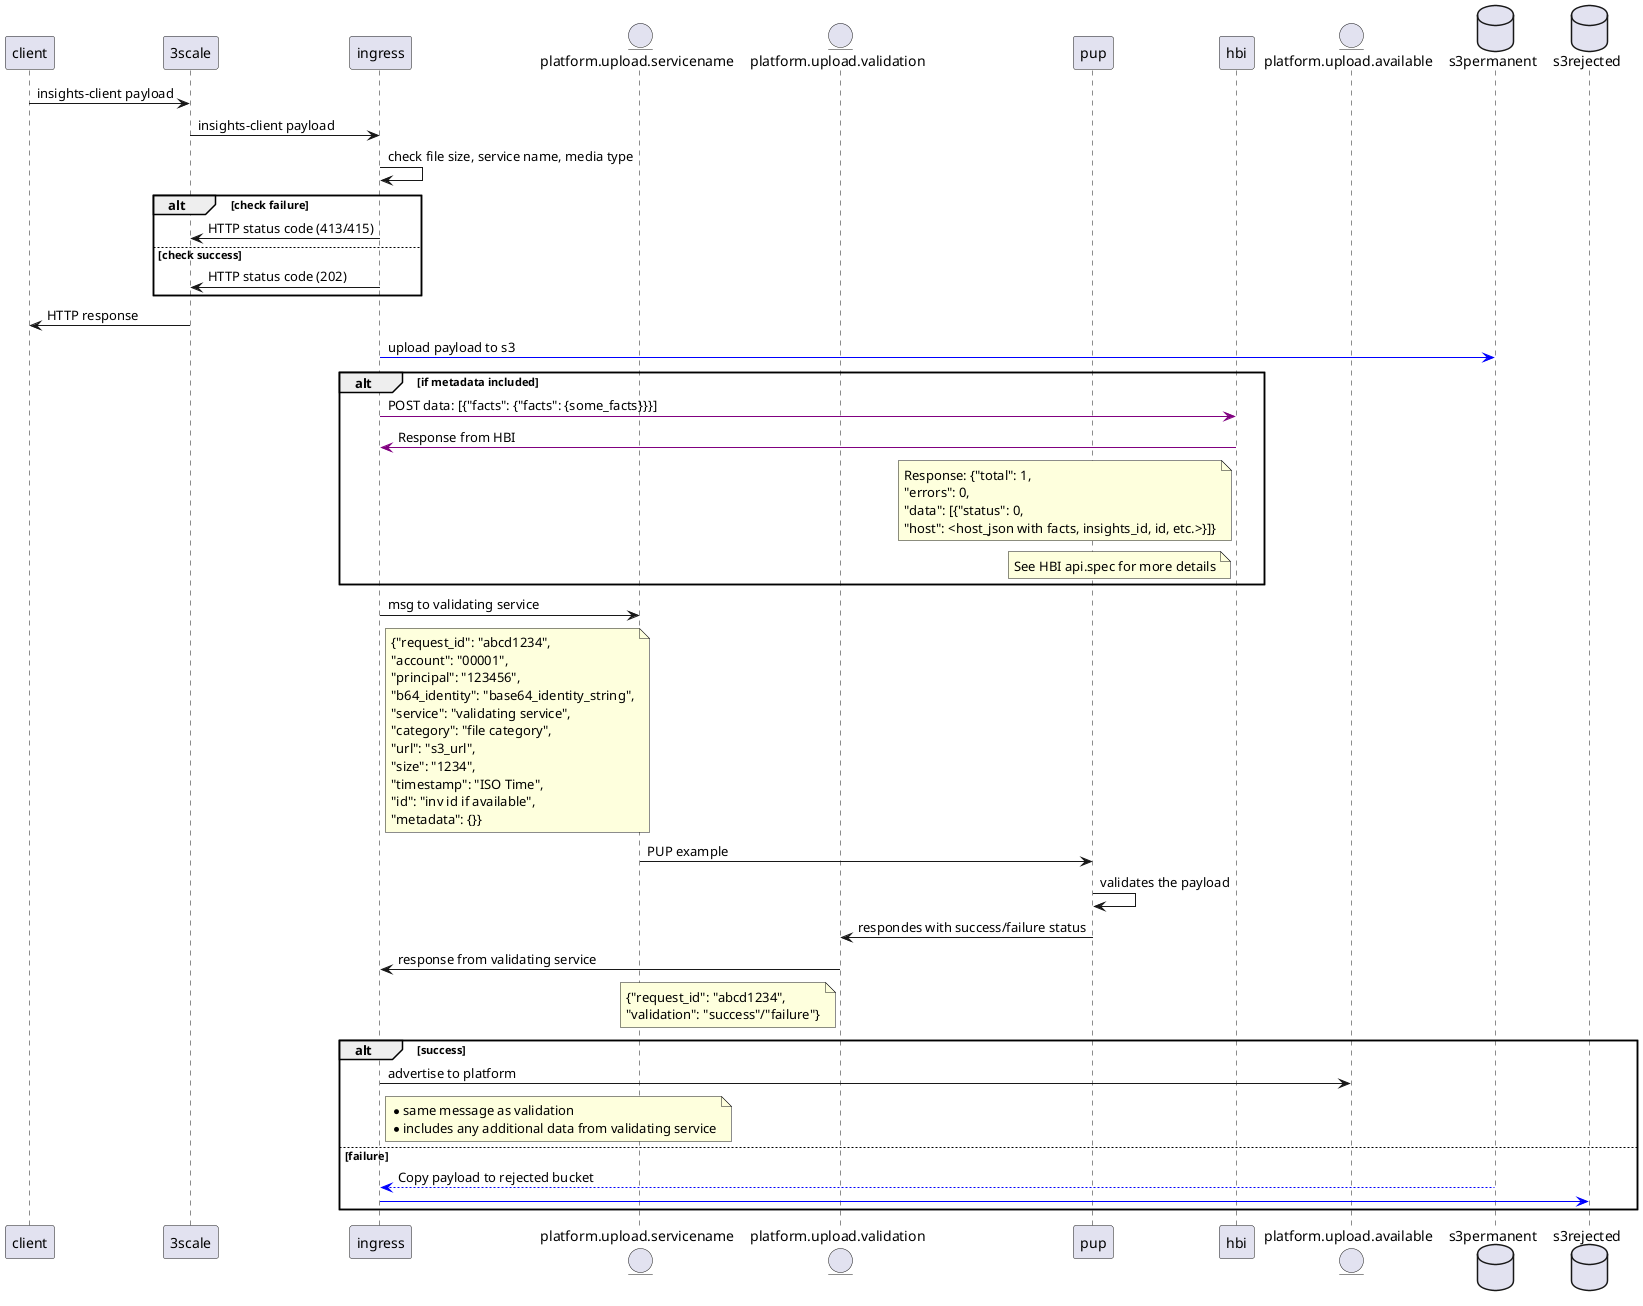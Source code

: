 @startuml ingress
participant client
participant 3scale
participant ingress
entity platform.upload.servicename
entity platform.upload.validation
participant pup
participant hbi
entity platform.upload.available
database s3permanent
database s3rejected
client->3scale: insights-client payload
3scale->ingress: insights-client payload
ingress->ingress: check file size, service name, media type
alt check failure
    ingress->3scale: HTTP status code (413/415)
else check success
    ingress->3scale: HTTP status code (202)
end
3scale->client: HTTP response
ingress-[#blue]>s3permanent: upload payload to s3
alt if metadata included
    ingress-[#purple]>hbi: POST data: [{"facts": {"facts": {some_facts}}}]
    hbi-[#purple]>ingress: Response from HBI
    Note left of hbi: Response: {"total": 1,\n"errors": 0,\n"data": [{"status": 0,\n"host": <host_json with facts, insights_id, id, etc.>}]}
    Note left of hbi: See HBI api.spec for more details
end
ingress->platform.upload.servicename: msg to validating service
Note right of ingress: {"request_id": "abcd1234",\n"account": "00001",\n"principal": "123456",\n"b64_identity": "base64_identity_string",\n"service": "validating service",\n"category": "file category",\n"url": "s3_url",\n"size": "1234",\n"timestamp": "ISO Time",\n"id": "inv id if available",\n"metadata": {}}
platform.upload.servicename->pup: PUP example
pup->pup: validates the payload
pup->platform.upload.validation: respondes with success/failure status
platform.upload.validation->ingress: response from validating service
Note left of platform.upload.validation: {"request_id": "abcd1234",\n"validation": "success"/"failure"}
alt success
    ingress->platform.upload.available: advertise to platform
    Note right of ingress: *same message as validation\n*includes any additional data from validating service
else failure
    ingress<-[#blue]-s3permanent: Copy payload to rejected bucket
    ingress-[#blue]>s3rejected
end
@enduml